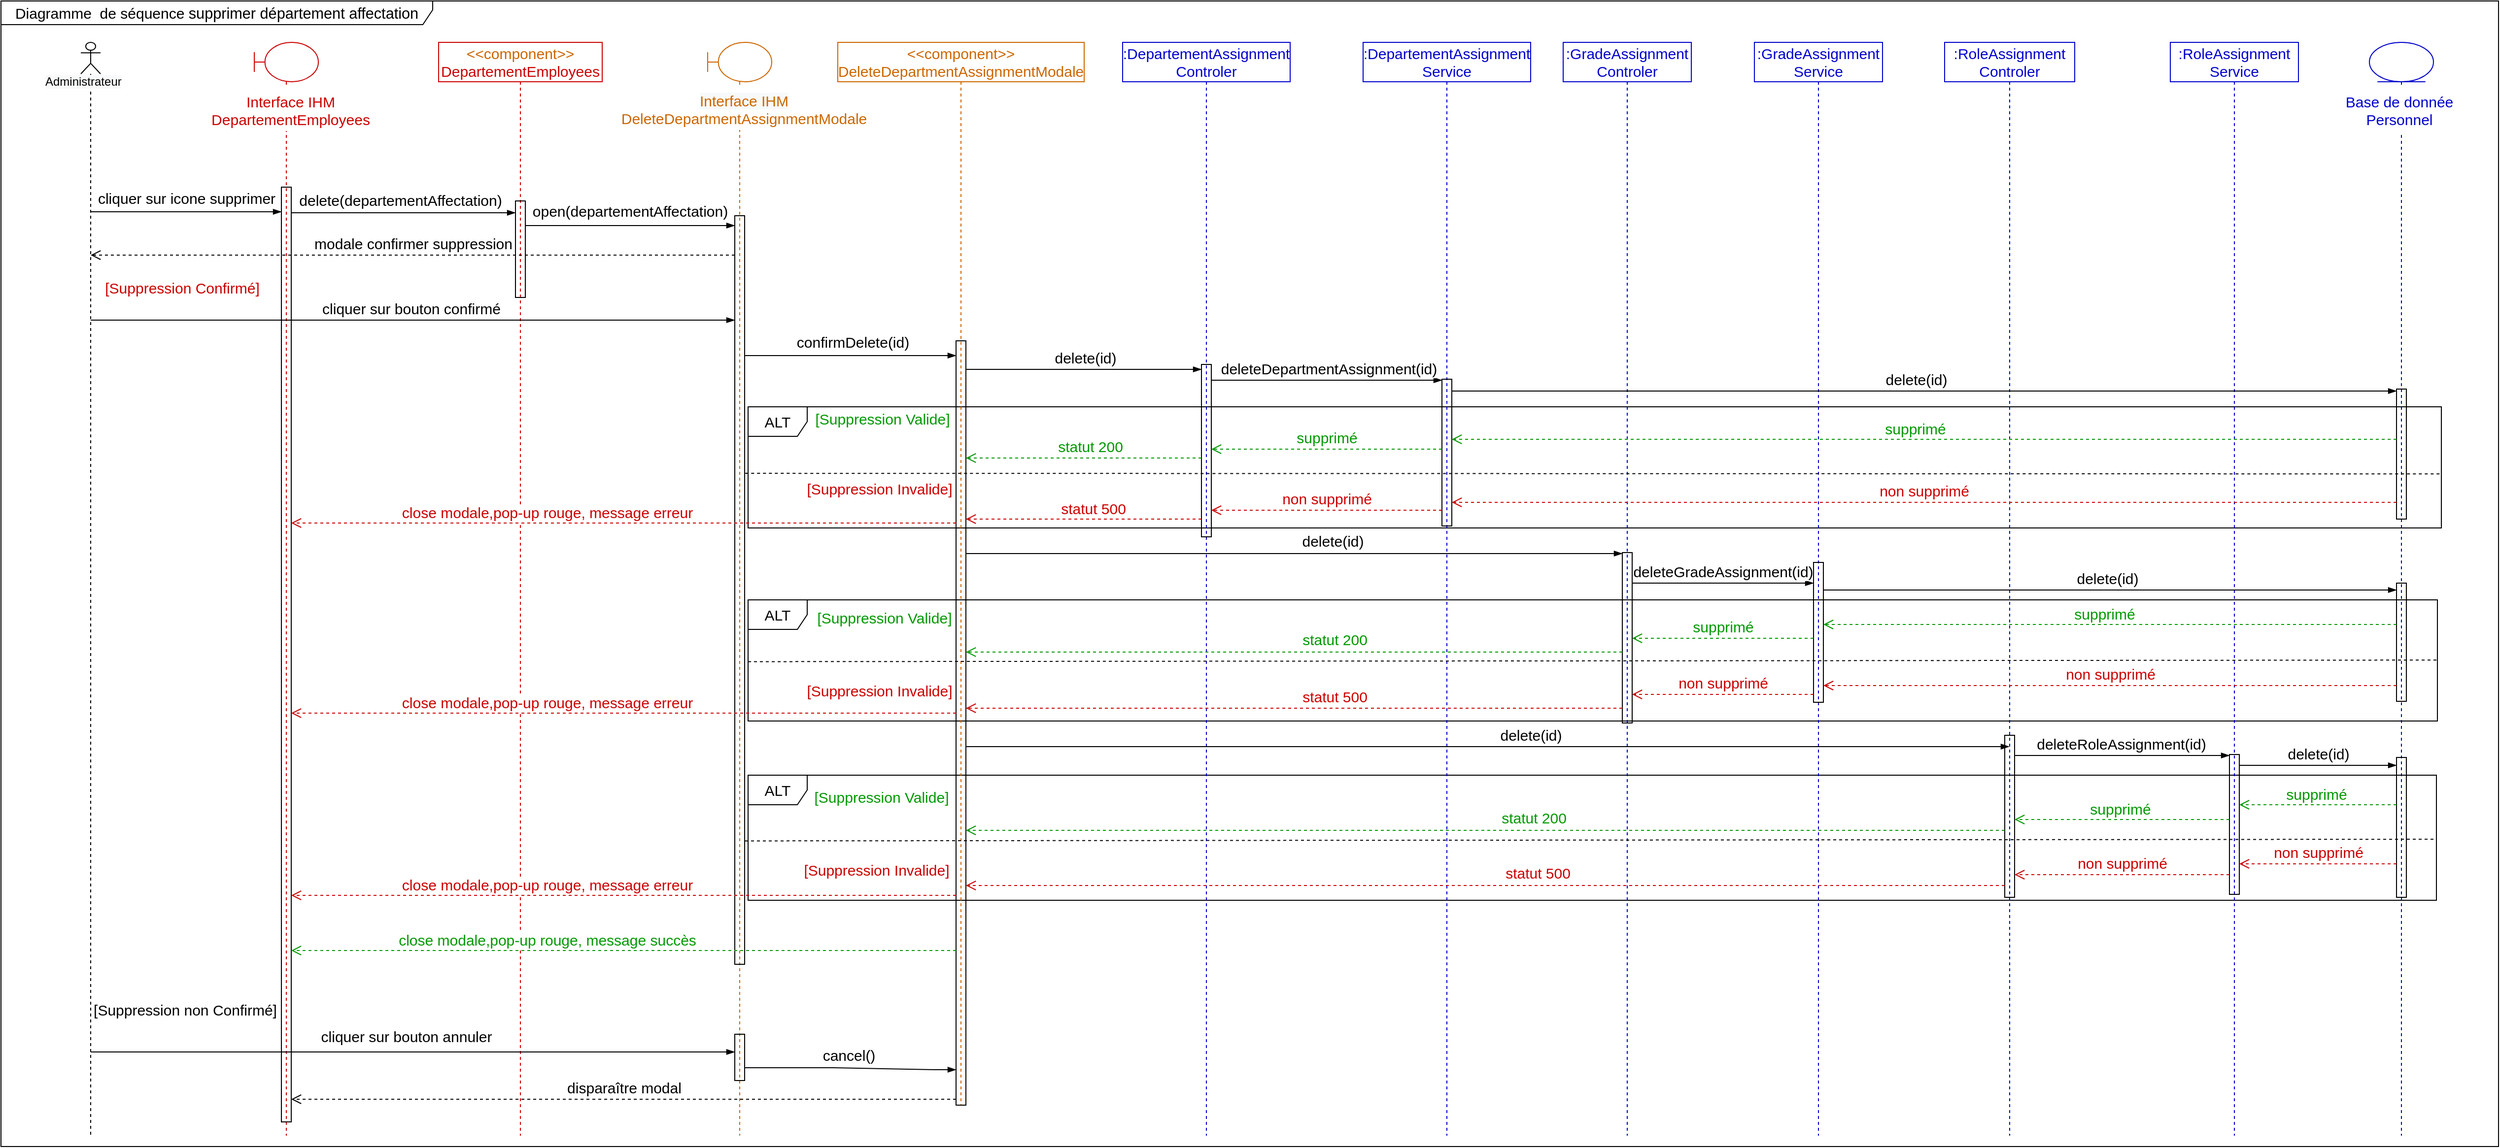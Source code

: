 <mxfile version="20.2.4" type="github">
  <diagram id="HV-Ul5BWGhLKLwsfqbYy" name="Page-1">
    <mxGraphModel dx="3555" dy="1985" grid="0" gridSize="10" guides="1" tooltips="1" connect="1" arrows="1" fold="1" page="1" pageScale="1" pageWidth="827" pageHeight="1169" math="0" shadow="0">
      <root>
        <mxCell id="0" />
        <mxCell id="1" parent="0" />
        <mxCell id="Of5QE-kt6p7iBzTXu6Bn-229" value="ALT" style="shape=umlFrame;whiteSpace=wrap;html=1;fontSize=15;fontColor=#000000;fillColor=none;" parent="1" vertex="1">
          <mxGeometry x="787" y="809" width="1713" height="127" as="geometry" />
        </mxCell>
        <mxCell id="Of5QE-kt6p7iBzTXu6Bn-2" value="Diagramme&amp;nbsp; de séquence&amp;nbsp;&lt;span style=&quot;font-size: 11.5pt; line-height: 150%; font-family: Helvetica, sans-serif; background: white;&quot;&gt;supprimer département affectation&lt;/span&gt;" style="shape=umlFrame;whiteSpace=wrap;html=1;rounded=0;shadow=0;glass=0;sketch=0;fontSize=15;fillColor=none;width=438;height=24;" parent="1" vertex="1">
          <mxGeometry x="29" y="23" width="2534" height="1163" as="geometry" />
        </mxCell>
        <mxCell id="Of5QE-kt6p7iBzTXu6Bn-196" value="ALT" style="shape=umlFrame;whiteSpace=wrap;html=1;fontSize=15;fontColor=#000000;fillColor=none;" parent="1" vertex="1">
          <mxGeometry x="787" y="631" width="1714" height="123" as="geometry" />
        </mxCell>
        <mxCell id="Of5QE-kt6p7iBzTXu6Bn-183" value="ALT" style="shape=umlFrame;whiteSpace=wrap;html=1;fontSize=15;fontColor=#000000;fillColor=none;" parent="1" vertex="1">
          <mxGeometry x="787" y="435" width="1718" height="123" as="geometry" />
        </mxCell>
        <mxCell id="Of5QE-kt6p7iBzTXu6Bn-8" value=":DepartementAssignment&lt;br&gt;Controler" style="shape=umlLifeline;perimeter=lifelinePerimeter;whiteSpace=wrap;html=1;container=1;collapsible=0;recursiveResize=0;outlineConnect=0;rounded=0;shadow=0;glass=0;sketch=0;fillColor=none;fontSize=15;fontColor=#0000CC;strokeColor=#0000CC;" parent="1" vertex="1">
          <mxGeometry x="1167" y="65" width="170" height="1110" as="geometry" />
        </mxCell>
        <mxCell id="Of5QE-kt6p7iBzTXu6Bn-173" value="" style="html=1;points=[];perimeter=orthogonalPerimeter;rounded=0;shadow=0;glass=0;sketch=0;fontSize=15;fillColor=none;" parent="Of5QE-kt6p7iBzTXu6Bn-8" vertex="1">
          <mxGeometry x="80" y="327" width="10" height="175" as="geometry" />
        </mxCell>
        <mxCell id="Of5QE-kt6p7iBzTXu6Bn-12" value="" style="shape=umlLifeline;participant=umlActor;perimeter=lifelinePerimeter;whiteSpace=wrap;html=1;container=1;collapsible=0;recursiveResize=0;verticalAlign=top;spacingTop=36;outlineConnect=0;fillColor=none;size=32;sketch=0;shadow=0;rounded=0;glass=0;" parent="1" vertex="1">
          <mxGeometry x="110" y="65" width="20" height="1110" as="geometry" />
        </mxCell>
        <mxCell id="Of5QE-kt6p7iBzTXu6Bn-13" value="&lt;span style=&quot;color: rgb(0, 0, 0); font-family: Helvetica; font-size: 12px; font-style: normal; font-variant-ligatures: normal; font-variant-caps: normal; font-weight: 400; letter-spacing: normal; orphans: 2; text-align: center; text-indent: 0px; text-transform: none; widows: 2; word-spacing: 0px; -webkit-text-stroke-width: 0px; background-color: rgb(248, 249, 250); text-decoration-thickness: initial; text-decoration-style: initial; text-decoration-color: initial; float: none; display: inline !important;&quot;&gt;Administrateur&lt;/span&gt;" style="text;whiteSpace=wrap;html=1;" parent="1" vertex="1">
          <mxGeometry x="72" y="91" width="105" height="36" as="geometry" />
        </mxCell>
        <mxCell id="Of5QE-kt6p7iBzTXu6Bn-14" value=":DepartementAssignment&lt;br&gt;Service" style="shape=umlLifeline;perimeter=lifelinePerimeter;whiteSpace=wrap;html=1;container=1;collapsible=0;recursiveResize=0;outlineConnect=0;rounded=0;shadow=0;glass=0;sketch=0;fillColor=none;fontSize=15;fontColor=#0000CC;strokeColor=#0000CC;" parent="1" vertex="1">
          <mxGeometry x="1411" y="65" width="170" height="1110" as="geometry" />
        </mxCell>
        <mxCell id="Of5QE-kt6p7iBzTXu6Bn-174" value="" style="html=1;points=[];perimeter=orthogonalPerimeter;rounded=0;shadow=0;glass=0;sketch=0;fontSize=15;fillColor=none;" parent="Of5QE-kt6p7iBzTXu6Bn-14" vertex="1">
          <mxGeometry x="80" y="342" width="10" height="149" as="geometry" />
        </mxCell>
        <mxCell id="Of5QE-kt6p7iBzTXu6Bn-16" value="" style="shape=umlLifeline;participant=umlBoundary;perimeter=lifelinePerimeter;whiteSpace=wrap;html=1;container=1;collapsible=0;recursiveResize=0;verticalAlign=top;spacingTop=36;outlineConnect=0;rounded=0;shadow=0;glass=0;sketch=0;fontSize=15;fillColor=none;fontColor=#CC0000;strokeColor=#CC0000;" parent="1" vertex="1">
          <mxGeometry x="286" y="65" width="65" height="1110" as="geometry" />
        </mxCell>
        <mxCell id="Of5QE-kt6p7iBzTXu6Bn-17" value="&lt;span style=&quot;font-family: Helvetica; font-size: 15px; font-style: normal; font-variant-ligatures: normal; font-variant-caps: normal; font-weight: 400; letter-spacing: normal; orphans: 2; text-indent: 0px; text-transform: none; widows: 2; word-spacing: 0px; -webkit-text-stroke-width: 0px; text-decoration-thickness: initial; text-decoration-style: initial; text-decoration-color: initial; float: none; display: inline !important;&quot;&gt;Interface IHM&lt;/span&gt;&lt;br style=&quot;font-family: Helvetica; font-size: 15px; font-style: normal; font-variant-ligatures: normal; font-variant-caps: normal; font-weight: 400; letter-spacing: normal; orphans: 2; text-indent: 0px; text-transform: none; widows: 2; word-spacing: 0px; -webkit-text-stroke-width: 0px; text-decoration-thickness: initial; text-decoration-style: initial; text-decoration-color: initial;&quot;&gt;DepartementEmployees" style="text;whiteSpace=wrap;html=1;fontSize=15;align=center;fillColor=default;fontColor=#CC0000;" parent="Of5QE-kt6p7iBzTXu6Bn-16" vertex="1">
          <mxGeometry x="-24" y="45" width="122" height="45" as="geometry" />
        </mxCell>
        <mxCell id="Of5QE-kt6p7iBzTXu6Bn-18" value="" style="html=1;points=[];perimeter=orthogonalPerimeter;rounded=0;shadow=0;glass=0;sketch=0;fontSize=15;fillColor=none;" parent="Of5QE-kt6p7iBzTXu6Bn-16" vertex="1">
          <mxGeometry x="27.5" y="147" width="10" height="949" as="geometry" />
        </mxCell>
        <mxCell id="Of5QE-kt6p7iBzTXu6Bn-20" value=":GradeAssignment&lt;br&gt;Controler" style="shape=umlLifeline;perimeter=lifelinePerimeter;whiteSpace=wrap;html=1;container=1;collapsible=0;recursiveResize=0;outlineConnect=0;rounded=0;shadow=0;glass=0;sketch=0;fillColor=none;fontSize=15;strokeColor=#0000CC;fontColor=#0000CC;" parent="1" vertex="1">
          <mxGeometry x="1614" y="65" width="130" height="1110" as="geometry" />
        </mxCell>
        <mxCell id="Of5QE-kt6p7iBzTXu6Bn-208" value="" style="html=1;points=[];perimeter=orthogonalPerimeter;rounded=0;shadow=0;glass=0;sketch=0;fontSize=15;fillColor=none;" parent="Of5QE-kt6p7iBzTXu6Bn-20" vertex="1">
          <mxGeometry x="60" y="518" width="10" height="173" as="geometry" />
        </mxCell>
        <mxCell id="Of5QE-kt6p7iBzTXu6Bn-23" value="" style="shape=umlLifeline;participant=umlEntity;perimeter=lifelinePerimeter;whiteSpace=wrap;html=1;container=1;collapsible=0;recursiveResize=0;verticalAlign=top;spacingTop=36;outlineConnect=0;rounded=0;shadow=0;glass=0;sketch=0;fontSize=15;fillColor=none;strokeColor=#0000CC;" parent="1" vertex="1">
          <mxGeometry x="2432" y="65" width="65" height="1110" as="geometry" />
        </mxCell>
        <mxCell id="Of5QE-kt6p7iBzTXu6Bn-24" value="Base de donnée&lt;br&gt;Personnel" style="text;whiteSpace=wrap;html=1;fontSize=15;align=center;fillColor=default;fontColor=#0000CC;labelBackgroundColor=none;" parent="Of5QE-kt6p7iBzTXu6Bn-23" vertex="1">
          <mxGeometry x="-33" y="45" width="127" height="48" as="geometry" />
        </mxCell>
        <mxCell id="Of5QE-kt6p7iBzTXu6Bn-179" value="" style="html=1;points=[];perimeter=orthogonalPerimeter;rounded=0;shadow=0;glass=0;sketch=0;fontSize=15;fillColor=none;" parent="Of5QE-kt6p7iBzTXu6Bn-23" vertex="1">
          <mxGeometry x="27.5" y="352" width="10" height="132" as="geometry" />
        </mxCell>
        <mxCell id="Of5QE-kt6p7iBzTXu6Bn-210" value="" style="html=1;points=[];perimeter=orthogonalPerimeter;rounded=0;shadow=0;glass=0;sketch=0;fontSize=15;fillColor=none;" parent="Of5QE-kt6p7iBzTXu6Bn-23" vertex="1">
          <mxGeometry x="27.5" y="549" width="10" height="120" as="geometry" />
        </mxCell>
        <mxCell id="Of5QE-kt6p7iBzTXu6Bn-29" value=":GradeAssignment&lt;br&gt;Service" style="shape=umlLifeline;perimeter=lifelinePerimeter;whiteSpace=wrap;html=1;container=1;collapsible=0;recursiveResize=0;outlineConnect=0;rounded=0;shadow=0;glass=0;sketch=0;fillColor=none;fontSize=15;strokeColor=#0000CC;fontColor=#0000CC;" parent="1" vertex="1">
          <mxGeometry x="1808" y="65" width="130" height="1110" as="geometry" />
        </mxCell>
        <mxCell id="Of5QE-kt6p7iBzTXu6Bn-33" value="&lt;span style=&quot;color: rgb(204, 102, 0);&quot;&gt;&amp;lt;&amp;lt;component&amp;gt;&amp;gt;&lt;/span&gt;&lt;br style=&quot;color: rgb(204, 102, 0);&quot;&gt;DepartementEmployees" style="shape=umlLifeline;perimeter=lifelinePerimeter;whiteSpace=wrap;html=1;container=1;collapsible=0;recursiveResize=0;outlineConnect=0;rounded=0;shadow=0;glass=0;sketch=0;fillColor=none;fontSize=15;fontColor=#CC0000;strokeColor=#CC0000;" parent="1" vertex="1">
          <mxGeometry x="473" y="65" width="166" height="1110" as="geometry" />
        </mxCell>
        <mxCell id="Of5QE-kt6p7iBzTXu6Bn-155" value="" style="html=1;points=[];perimeter=orthogonalPerimeter;rounded=0;shadow=0;glass=0;sketch=0;fontSize=15;fillColor=none;" parent="Of5QE-kt6p7iBzTXu6Bn-33" vertex="1">
          <mxGeometry x="78" y="161" width="10" height="98" as="geometry" />
        </mxCell>
        <mxCell id="Of5QE-kt6p7iBzTXu6Bn-37" value=":RoleAssignment&lt;br&gt;Controler" style="shape=umlLifeline;perimeter=lifelinePerimeter;whiteSpace=wrap;html=1;container=1;collapsible=0;recursiveResize=0;outlineConnect=0;rounded=0;shadow=0;glass=0;sketch=0;fillColor=none;fontSize=15;strokeColor=#0000CC;fontColor=#0000CC;" parent="1" vertex="1">
          <mxGeometry x="2001" y="65" width="132" height="1110" as="geometry" />
        </mxCell>
        <mxCell id="Of5QE-kt6p7iBzTXu6Bn-233" value="" style="html=1;points=[];perimeter=orthogonalPerimeter;rounded=0;shadow=0;glass=0;sketch=0;fontSize=15;fillColor=none;" parent="Of5QE-kt6p7iBzTXu6Bn-37" vertex="1">
          <mxGeometry x="61" y="703.5" width="10" height="164.5" as="geometry" />
        </mxCell>
        <mxCell id="Of5QE-kt6p7iBzTXu6Bn-39" value=":RoleAssignment&lt;br&gt;Service" style="shape=umlLifeline;perimeter=lifelinePerimeter;whiteSpace=wrap;html=1;container=1;collapsible=0;recursiveResize=0;outlineConnect=0;rounded=0;shadow=0;glass=0;sketch=0;fillColor=none;fontSize=15;strokeColor=#0000CC;fontColor=#0000CC;" parent="1" vertex="1">
          <mxGeometry x="2230" y="65" width="130" height="1110" as="geometry" />
        </mxCell>
        <mxCell id="Of5QE-kt6p7iBzTXu6Bn-234" value="" style="html=1;points=[];perimeter=orthogonalPerimeter;rounded=0;shadow=0;glass=0;sketch=0;fontSize=15;fillColor=none;" parent="Of5QE-kt6p7iBzTXu6Bn-39" vertex="1">
          <mxGeometry x="60" y="723" width="10" height="142" as="geometry" />
        </mxCell>
        <mxCell id="Of5QE-kt6p7iBzTXu6Bn-150" value="" style="edgeStyle=elbowEdgeStyle;fontSize=12;html=1;endArrow=blockThin;endFill=1;rounded=0;" parent="1" source="Of5QE-kt6p7iBzTXu6Bn-12" target="Of5QE-kt6p7iBzTXu6Bn-18" edge="1">
          <mxGeometry width="160" relative="1" as="geometry">
            <mxPoint x="115" y="229" as="sourcePoint" />
            <mxPoint x="323.5" y="237" as="targetPoint" />
            <Array as="points">
              <mxPoint x="190" y="237" />
              <mxPoint x="171" y="210" />
            </Array>
          </mxGeometry>
        </mxCell>
        <mxCell id="Of5QE-kt6p7iBzTXu6Bn-151" value="cliquer sur icone supprimer" style="edgeLabel;html=1;align=center;verticalAlign=middle;resizable=0;points=[];fontSize=15;" parent="Of5QE-kt6p7iBzTXu6Bn-150" vertex="1" connectable="0">
          <mxGeometry x="-0.395" relative="1" as="geometry">
            <mxPoint x="38" y="-14" as="offset" />
          </mxGeometry>
        </mxCell>
        <mxCell id="Of5QE-kt6p7iBzTXu6Bn-152" value="" style="fontSize=12;html=1;endArrow=blockThin;endFill=1;rounded=0;" parent="1" source="Of5QE-kt6p7iBzTXu6Bn-18" target="Of5QE-kt6p7iBzTXu6Bn-155" edge="1">
          <mxGeometry width="160" relative="1" as="geometry">
            <mxPoint x="333.5" y="238" as="sourcePoint" />
            <mxPoint x="560" y="238" as="targetPoint" />
            <Array as="points">
              <mxPoint x="382" y="238" />
            </Array>
          </mxGeometry>
        </mxCell>
        <mxCell id="Of5QE-kt6p7iBzTXu6Bn-153" value="delete(departementAffectation)" style="edgeLabel;html=1;align=center;verticalAlign=middle;resizable=0;points=[];fontSize=15;" parent="Of5QE-kt6p7iBzTXu6Bn-152" vertex="1" connectable="0">
          <mxGeometry x="-0.006" y="-3" relative="1" as="geometry">
            <mxPoint x="-3" y="-16" as="offset" />
          </mxGeometry>
        </mxCell>
        <mxCell id="Of5QE-kt6p7iBzTXu6Bn-158" value="" style="shape=umlLifeline;participant=umlBoundary;perimeter=lifelinePerimeter;whiteSpace=wrap;html=1;container=1;collapsible=0;recursiveResize=0;verticalAlign=top;spacingTop=36;outlineConnect=0;rounded=0;shadow=0;glass=0;sketch=0;fontSize=15;fillColor=none;fontColor=#CC6600;strokeColor=#CC6600;" parent="1" vertex="1">
          <mxGeometry x="746" y="65" width="65" height="1110" as="geometry" />
        </mxCell>
        <mxCell id="Of5QE-kt6p7iBzTXu6Bn-159" value="&lt;span style=&quot;font-family: Helvetica; font-size: 15px; font-style: normal; font-variant-ligatures: normal; font-variant-caps: normal; font-weight: 400; letter-spacing: normal; orphans: 2; text-indent: 0px; text-transform: none; widows: 2; word-spacing: 0px; -webkit-text-stroke-width: 0px; background-color: rgb(248, 249, 250); text-decoration-thickness: initial; text-decoration-style: initial; text-decoration-color: initial; float: none; display: inline !important;&quot;&gt;Interface IHM&lt;/span&gt;&lt;br style=&quot;font-family: Helvetica; font-size: 15px; font-style: normal; font-variant-ligatures: normal; font-variant-caps: normal; font-weight: 400; letter-spacing: normal; orphans: 2; text-indent: 0px; text-transform: none; widows: 2; word-spacing: 0px; -webkit-text-stroke-width: 0px; background-color: rgb(248, 249, 250); text-decoration-thickness: initial; text-decoration-style: initial; text-decoration-color: initial;&quot;&gt;DeleteDepartmentAssignmentModale" style="text;whiteSpace=wrap;html=1;fontSize=15;align=center;fillColor=default;fontColor=#CC6600;" parent="Of5QE-kt6p7iBzTXu6Bn-158" vertex="1">
          <mxGeometry x="-24" y="44" width="122" height="45" as="geometry" />
        </mxCell>
        <mxCell id="Of5QE-kt6p7iBzTXu6Bn-160" value="" style="html=1;points=[];perimeter=orthogonalPerimeter;rounded=0;shadow=0;glass=0;sketch=0;fontSize=15;fillColor=none;" parent="Of5QE-kt6p7iBzTXu6Bn-158" vertex="1">
          <mxGeometry x="27.5" y="176" width="10" height="760" as="geometry" />
        </mxCell>
        <mxCell id="Of5QE-kt6p7iBzTXu6Bn-263" value="" style="html=1;points=[];perimeter=orthogonalPerimeter;rounded=0;shadow=0;glass=0;sketch=0;fontSize=15;fillColor=none;" parent="Of5QE-kt6p7iBzTXu6Bn-158" vertex="1">
          <mxGeometry x="27.5" y="1007" width="10" height="47" as="geometry" />
        </mxCell>
        <mxCell id="Of5QE-kt6p7iBzTXu6Bn-161" value="&amp;lt;&amp;lt;component&amp;gt;&amp;gt;&lt;br&gt;DeleteDepartmentAssignmentModale" style="shape=umlLifeline;perimeter=lifelinePerimeter;whiteSpace=wrap;html=1;container=1;collapsible=0;recursiveResize=0;outlineConnect=0;rounded=0;shadow=0;glass=0;sketch=0;fillColor=none;fontSize=15;fontColor=#CC6600;strokeColor=#CC6600;" parent="1" vertex="1">
          <mxGeometry x="878" y="65" width="250" height="1079" as="geometry" />
        </mxCell>
        <mxCell id="Of5QE-kt6p7iBzTXu6Bn-170" value="" style="html=1;points=[];perimeter=orthogonalPerimeter;rounded=0;shadow=0;glass=0;sketch=0;fontSize=15;fillColor=none;" parent="Of5QE-kt6p7iBzTXu6Bn-161" vertex="1">
          <mxGeometry x="120" y="303" width="10" height="776" as="geometry" />
        </mxCell>
        <mxCell id="Of5QE-kt6p7iBzTXu6Bn-162" value="" style="edgeStyle=elbowEdgeStyle;fontSize=12;html=1;endArrow=blockThin;endFill=1;rounded=0;" parent="1" source="Of5QE-kt6p7iBzTXu6Bn-155" target="Of5QE-kt6p7iBzTXu6Bn-160" edge="1">
          <mxGeometry width="160" relative="1" as="geometry">
            <mxPoint x="570" y="246" as="sourcePoint" />
            <mxPoint x="780.5" y="246" as="targetPoint" />
            <Array as="points">
              <mxPoint x="666" y="251" />
              <mxPoint x="612" y="237" />
            </Array>
          </mxGeometry>
        </mxCell>
        <mxCell id="Of5QE-kt6p7iBzTXu6Bn-163" value="open(departementAffectation&lt;span style=&quot;font-size: 15px;&quot;&gt;)&lt;/span&gt;" style="edgeLabel;html=1;align=center;verticalAlign=middle;resizable=0;points=[];fontSize=15;" parent="Of5QE-kt6p7iBzTXu6Bn-162" vertex="1" connectable="0">
          <mxGeometry x="-0.26" relative="1" as="geometry">
            <mxPoint x="27" y="-15" as="offset" />
          </mxGeometry>
        </mxCell>
        <mxCell id="Of5QE-kt6p7iBzTXu6Bn-164" value="&lt;div style=&quot;text-align: left; font-size: 15px;&quot;&gt;&lt;/div&gt;&lt;span style=&quot;text-align: right;&quot;&gt;&lt;div style=&quot;text-align: left;&quot;&gt;&lt;span style=&quot;background-color: initial;&quot;&gt;[Suppression Confirmé&lt;/span&gt;&lt;span style=&quot;background-color: initial;&quot;&gt;]&lt;/span&gt;&lt;/div&gt;&lt;/span&gt;" style="text;html=1;strokeColor=none;fillColor=none;align=center;verticalAlign=middle;whiteSpace=wrap;rounded=0;fontSize=15;fontColor=#CC0000;" parent="1" vertex="1">
          <mxGeometry x="129.16" y="296" width="168.35" height="35.81" as="geometry" />
        </mxCell>
        <mxCell id="Of5QE-kt6p7iBzTXu6Bn-165" value="modale confirmer suppression" style="html=1;verticalAlign=bottom;endArrow=open;dashed=1;endSize=8;rounded=0;fontSize=15;" parent="1" source="Of5QE-kt6p7iBzTXu6Bn-160" target="Of5QE-kt6p7iBzTXu6Bn-12" edge="1">
          <mxGeometry relative="1" as="geometry">
            <mxPoint x="780.5" y="304" as="sourcePoint" />
            <mxPoint x="118.962" y="304" as="targetPoint" />
            <Array as="points">
              <mxPoint x="593" y="281" />
            </Array>
          </mxGeometry>
        </mxCell>
        <mxCell id="Of5QE-kt6p7iBzTXu6Bn-166" value="" style="edgeStyle=elbowEdgeStyle;fontSize=12;html=1;endArrow=blockThin;endFill=1;rounded=0;fontColor=#000000;" parent="1" source="Of5QE-kt6p7iBzTXu6Bn-12" target="Of5QE-kt6p7iBzTXu6Bn-160" edge="1">
          <mxGeometry width="160" relative="1" as="geometry">
            <mxPoint x="119.447" y="366" as="sourcePoint" />
            <mxPoint x="780.5" y="366" as="targetPoint" />
            <Array as="points">
              <mxPoint x="640" y="347" />
            </Array>
          </mxGeometry>
        </mxCell>
        <mxCell id="Of5QE-kt6p7iBzTXu6Bn-167" value="cliquer sur bouton confirmé" style="edgeLabel;html=1;align=center;verticalAlign=middle;resizable=0;points=[];fontSize=15;fontColor=#000000;" parent="Of5QE-kt6p7iBzTXu6Bn-166" vertex="1" connectable="0">
          <mxGeometry x="0.077" y="-2" relative="1" as="geometry">
            <mxPoint x="-27" y="-14" as="offset" />
          </mxGeometry>
        </mxCell>
        <mxCell id="Of5QE-kt6p7iBzTXu6Bn-168" value="" style="edgeStyle=elbowEdgeStyle;fontSize=12;html=1;endArrow=blockThin;endFill=1;rounded=0;fontColor=#000000;" parent="1" source="Of5QE-kt6p7iBzTXu6Bn-160" target="Of5QE-kt6p7iBzTXu6Bn-170" edge="1">
          <mxGeometry width="160" relative="1" as="geometry">
            <mxPoint x="790.5" y="383.0" as="sourcePoint" />
            <mxPoint x="996" y="383.0" as="targetPoint" />
            <Array as="points">
              <mxPoint x="838" y="383" />
            </Array>
          </mxGeometry>
        </mxCell>
        <mxCell id="Of5QE-kt6p7iBzTXu6Bn-169" value="confirmDelete(id)" style="edgeLabel;html=1;align=center;verticalAlign=middle;resizable=0;points=[];fontSize=15;fontColor=#000000;" parent="Of5QE-kt6p7iBzTXu6Bn-168" vertex="1" connectable="0">
          <mxGeometry x="0.013" y="1" relative="1" as="geometry">
            <mxPoint x="1" y="-13" as="offset" />
          </mxGeometry>
        </mxCell>
        <mxCell id="Of5QE-kt6p7iBzTXu6Bn-171" value="" style="edgeStyle=elbowEdgeStyle;fontSize=12;html=1;endArrow=blockThin;endFill=1;rounded=0;fontColor=#000000;" parent="1" source="Of5QE-kt6p7iBzTXu6Bn-170" target="Of5QE-kt6p7iBzTXu6Bn-173" edge="1">
          <mxGeometry width="160" relative="1" as="geometry">
            <mxPoint x="1006" y="397" as="sourcePoint" />
            <mxPoint x="1273.5" y="397" as="targetPoint" />
            <Array as="points">
              <mxPoint x="1199" y="397" />
              <mxPoint x="1222" y="436" />
            </Array>
          </mxGeometry>
        </mxCell>
        <mxCell id="Of5QE-kt6p7iBzTXu6Bn-172" value="delete(id)" style="edgeLabel;html=1;align=center;verticalAlign=middle;resizable=0;points=[];fontSize=15;fontColor=#000000;" parent="Of5QE-kt6p7iBzTXu6Bn-171" vertex="1" connectable="0">
          <mxGeometry x="-0.029" relative="1" as="geometry">
            <mxPoint x="5" y="-12" as="offset" />
          </mxGeometry>
        </mxCell>
        <mxCell id="Of5QE-kt6p7iBzTXu6Bn-175" value="" style="edgeStyle=elbowEdgeStyle;fontSize=12;html=1;endArrow=blockThin;endFill=1;rounded=0;fontColor=#000000;" parent="1" source="Of5QE-kt6p7iBzTXu6Bn-173" target="Of5QE-kt6p7iBzTXu6Bn-174" edge="1">
          <mxGeometry width="160" relative="1" as="geometry">
            <mxPoint x="1275" y="419" as="sourcePoint" />
            <mxPoint x="1523" y="419" as="targetPoint" />
            <Array as="points">
              <mxPoint x="1468" y="408" />
              <mxPoint x="1498" y="458" />
            </Array>
          </mxGeometry>
        </mxCell>
        <mxCell id="Of5QE-kt6p7iBzTXu6Bn-176" value="deleteDepartmentAssignment(id)" style="edgeLabel;html=1;align=center;verticalAlign=middle;resizable=0;points=[];fontSize=15;fontColor=#000000;" parent="Of5QE-kt6p7iBzTXu6Bn-175" vertex="1" connectable="0">
          <mxGeometry x="-0.029" relative="1" as="geometry">
            <mxPoint x="5" y="-12" as="offset" />
          </mxGeometry>
        </mxCell>
        <mxCell id="Of5QE-kt6p7iBzTXu6Bn-177" value="" style="edgeStyle=elbowEdgeStyle;fontSize=12;html=1;endArrow=blockThin;endFill=1;rounded=0;fontColor=#000000;" parent="1" source="Of5QE-kt6p7iBzTXu6Bn-174" target="Of5QE-kt6p7iBzTXu6Bn-179" edge="1">
          <mxGeometry width="160" relative="1" as="geometry">
            <mxPoint x="1503" y="437" as="sourcePoint" />
            <mxPoint x="1751" y="437" as="targetPoint" />
            <Array as="points">
              <mxPoint x="1695" y="419" />
              <mxPoint x="1726" y="476" />
            </Array>
          </mxGeometry>
        </mxCell>
        <mxCell id="Of5QE-kt6p7iBzTXu6Bn-178" value="delete(id)" style="edgeLabel;html=1;align=center;verticalAlign=middle;resizable=0;points=[];fontSize=15;fontColor=#000000;" parent="Of5QE-kt6p7iBzTXu6Bn-177" vertex="1" connectable="0">
          <mxGeometry x="-0.029" relative="1" as="geometry">
            <mxPoint x="5" y="-12" as="offset" />
          </mxGeometry>
        </mxCell>
        <mxCell id="Of5QE-kt6p7iBzTXu6Bn-180" value="&lt;font color=&quot;#009900&quot;&gt;supprimé&lt;/font&gt;" style="html=1;verticalAlign=bottom;endArrow=open;dashed=1;endSize=8;rounded=0;fontSize=15;strokeColor=#009900;" parent="1" source="Of5QE-kt6p7iBzTXu6Bn-179" target="Of5QE-kt6p7iBzTXu6Bn-174" edge="1">
          <mxGeometry x="0.02" y="1" relative="1" as="geometry">
            <mxPoint x="2439.5" y="483.0" as="sourcePoint" />
            <mxPoint x="2257" y="483.0" as="targetPoint" />
            <Array as="points">
              <mxPoint x="2420" y="468" />
            </Array>
            <mxPoint as="offset" />
          </mxGeometry>
        </mxCell>
        <mxCell id="Of5QE-kt6p7iBzTXu6Bn-181" value="&lt;font color=&quot;#009900&quot;&gt;supprimé&lt;/font&gt;" style="html=1;verticalAlign=bottom;endArrow=open;dashed=1;endSize=8;rounded=0;fontSize=15;strokeColor=#009900;" parent="1" source="Of5QE-kt6p7iBzTXu6Bn-174" target="Of5QE-kt6p7iBzTXu6Bn-173" edge="1">
          <mxGeometry relative="1" as="geometry">
            <mxPoint x="1465.5" y="450.0" as="sourcePoint" />
            <mxPoint x="1283" y="450.0" as="targetPoint" />
            <Array as="points">
              <mxPoint x="1438" y="478" />
            </Array>
          </mxGeometry>
        </mxCell>
        <mxCell id="Of5QE-kt6p7iBzTXu6Bn-182" value="" style="html=1;verticalAlign=bottom;endArrow=open;dashed=1;endSize=8;rounded=0;fontSize=15;strokeColor=#009900;" parent="1" source="Of5QE-kt6p7iBzTXu6Bn-173" target="Of5QE-kt6p7iBzTXu6Bn-170" edge="1">
          <mxGeometry x="-0.151" relative="1" as="geometry">
            <mxPoint x="1273.5" y="505" as="sourcePoint" />
            <mxPoint x="1006" y="505" as="targetPoint" />
            <Array as="points">
              <mxPoint x="1041" y="487" />
            </Array>
            <mxPoint as="offset" />
          </mxGeometry>
        </mxCell>
        <mxCell id="Of5QE-kt6p7iBzTXu6Bn-191" value="&lt;span style=&quot;color: rgb(0, 153, 0); font-size: 15px;&quot;&gt;statut 200&lt;/span&gt;" style="edgeLabel;html=1;align=center;verticalAlign=middle;resizable=0;points=[];" parent="Of5QE-kt6p7iBzTXu6Bn-182" vertex="1" connectable="0">
          <mxGeometry x="-0.246" y="1" relative="1" as="geometry">
            <mxPoint x="-23" y="-13" as="offset" />
          </mxGeometry>
        </mxCell>
        <mxCell id="Of5QE-kt6p7iBzTXu6Bn-184" value="&lt;div style=&quot;text-align: left; font-size: 15px;&quot;&gt;&lt;/div&gt;&lt;span style=&quot;text-align: right;&quot;&gt;&lt;div style=&quot;text-align: left;&quot;&gt;&lt;span style=&quot;background-color: initial;&quot;&gt;[Suppression Valide&lt;/span&gt;&lt;span style=&quot;background-color: initial;&quot;&gt;]&lt;/span&gt;&lt;/div&gt;&lt;/span&gt;" style="text;html=1;strokeColor=none;fillColor=none;align=center;verticalAlign=middle;whiteSpace=wrap;rounded=0;fontSize=15;fontColor=#009900;" parent="1" vertex="1">
          <mxGeometry x="835.004" y="433" width="177.32" height="28" as="geometry" />
        </mxCell>
        <mxCell id="Of5QE-kt6p7iBzTXu6Bn-185" value="&lt;div style=&quot;text-align: left; font-size: 15px;&quot;&gt;&lt;/div&gt;&lt;span style=&quot;text-align: right;&quot;&gt;&lt;div style=&quot;text-align: left;&quot;&gt;&lt;span style=&quot;background-color: initial;&quot;&gt;[Suppression Invalide&lt;/span&gt;&lt;span style=&quot;background-color: initial;&quot;&gt;]&lt;/span&gt;&lt;/div&gt;&lt;/span&gt;" style="text;html=1;strokeColor=none;fillColor=none;align=center;verticalAlign=middle;whiteSpace=wrap;rounded=0;fontSize=15;fontColor=#CC0000;" parent="1" vertex="1">
          <mxGeometry x="832.004" y="504" width="177.32" height="28" as="geometry" />
        </mxCell>
        <mxCell id="Of5QE-kt6p7iBzTXu6Bn-186" style="rounded=0;orthogonalLoop=1;jettySize=auto;html=1;fontSize=15;fontColor=#000000;strokeColor=#000000;endArrow=none;endFill=0;dashed=1;exitX=1.066;exitY=0.524;exitDx=0;exitDy=0;exitPerimeter=0;entryX=0.999;entryY=0.554;entryDx=0;entryDy=0;entryPerimeter=0;" parent="1" target="Of5QE-kt6p7iBzTXu6Bn-183" edge="1">
          <mxGeometry relative="1" as="geometry">
            <mxPoint x="784.16" y="502.544" as="sourcePoint" />
            <mxPoint x="2508" y="502.544" as="targetPoint" />
          </mxGeometry>
        </mxCell>
        <mxCell id="Of5QE-kt6p7iBzTXu6Bn-187" value="&lt;font color=&quot;#cc0000&quot;&gt;non supprimé&lt;/font&gt;" style="html=1;verticalAlign=bottom;endArrow=open;dashed=1;endSize=8;rounded=0;fontSize=15;fontColor=#000000;strokeColor=#CC0000;" parent="1" source="Of5QE-kt6p7iBzTXu6Bn-179" target="Of5QE-kt6p7iBzTXu6Bn-174" edge="1">
          <mxGeometry relative="1" as="geometry">
            <mxPoint x="2436.5" y="512" as="sourcePoint" />
            <mxPoint x="2254" y="512" as="targetPoint" />
            <Array as="points">
              <mxPoint x="2433" y="532" />
            </Array>
          </mxGeometry>
        </mxCell>
        <mxCell id="Of5QE-kt6p7iBzTXu6Bn-188" value="&lt;font color=&quot;#cc0000&quot;&gt;non supprimé&lt;/font&gt;" style="html=1;verticalAlign=bottom;endArrow=open;dashed=1;endSize=8;rounded=0;fontSize=15;fontColor=#000000;strokeColor=#CC0000;" parent="1" source="Of5QE-kt6p7iBzTXu6Bn-174" target="Of5QE-kt6p7iBzTXu6Bn-173" edge="1">
          <mxGeometry relative="1" as="geometry">
            <mxPoint x="1481.5" y="537.16" as="sourcePoint" />
            <mxPoint x="1299" y="537.16" as="targetPoint" />
            <Array as="points">
              <mxPoint x="1420" y="540" />
            </Array>
          </mxGeometry>
        </mxCell>
        <mxCell id="Of5QE-kt6p7iBzTXu6Bn-189" value="" style="html=1;verticalAlign=bottom;endArrow=open;dashed=1;endSize=8;rounded=0;fontSize=15;fontColor=#000000;strokeColor=#CC0000;" parent="1" source="Of5QE-kt6p7iBzTXu6Bn-173" target="Of5QE-kt6p7iBzTXu6Bn-170" edge="1">
          <mxGeometry x="-0.194" y="2" relative="1" as="geometry">
            <mxPoint x="1240.5" y="549" as="sourcePoint" />
            <mxPoint x="1058" y="549" as="targetPoint" />
            <Array as="points">
              <mxPoint x="1221" y="549" />
            </Array>
            <mxPoint as="offset" />
          </mxGeometry>
        </mxCell>
        <mxCell id="Of5QE-kt6p7iBzTXu6Bn-190" value="&lt;span style=&quot;color: rgb(204, 0, 0); font-size: 15px;&quot;&gt;statut 500&lt;/span&gt;" style="edgeLabel;html=1;align=center;verticalAlign=middle;resizable=0;points=[];" parent="Of5QE-kt6p7iBzTXu6Bn-189" vertex="1" connectable="0">
          <mxGeometry x="-0.101" y="-3" relative="1" as="geometry">
            <mxPoint x="-3" y="-8" as="offset" />
          </mxGeometry>
        </mxCell>
        <mxCell id="Of5QE-kt6p7iBzTXu6Bn-197" value="&lt;div style=&quot;text-align: left; font-size: 15px;&quot;&gt;&lt;/div&gt;&lt;span style=&quot;text-align: right;&quot;&gt;&lt;div style=&quot;text-align: left;&quot;&gt;&lt;span style=&quot;background-color: initial;&quot;&gt;[Suppression Valide&lt;/span&gt;&lt;span style=&quot;background-color: initial;&quot;&gt;]&lt;/span&gt;&lt;/div&gt;&lt;/span&gt;" style="text;html=1;strokeColor=none;fillColor=none;align=center;verticalAlign=middle;whiteSpace=wrap;rounded=0;fontSize=15;fontColor=#009900;" parent="1" vertex="1">
          <mxGeometry x="837.004" y="635" width="177.32" height="28" as="geometry" />
        </mxCell>
        <mxCell id="Of5QE-kt6p7iBzTXu6Bn-198" value="&lt;div style=&quot;text-align: left; font-size: 15px;&quot;&gt;&lt;/div&gt;&lt;span style=&quot;text-align: right;&quot;&gt;&lt;div style=&quot;text-align: left;&quot;&gt;&lt;span style=&quot;background-color: initial;&quot;&gt;[Suppression Invalide&lt;/span&gt;&lt;span style=&quot;background-color: initial;&quot;&gt;]&lt;/span&gt;&lt;/div&gt;&lt;/span&gt;" style="text;html=1;strokeColor=none;fillColor=none;align=center;verticalAlign=middle;whiteSpace=wrap;rounded=0;fontSize=15;fontColor=#CC0000;" parent="1" vertex="1">
          <mxGeometry x="832.004" y="709" width="177.32" height="28" as="geometry" />
        </mxCell>
        <mxCell id="Of5QE-kt6p7iBzTXu6Bn-201" value="" style="edgeStyle=elbowEdgeStyle;fontSize=12;html=1;endArrow=blockThin;endFill=1;rounded=0;fontColor=#000000;" parent="1" source="Of5QE-kt6p7iBzTXu6Bn-170" target="Of5QE-kt6p7iBzTXu6Bn-208" edge="1">
          <mxGeometry width="160" relative="1" as="geometry">
            <mxPoint x="1018" y="600" as="sourcePoint" />
            <mxPoint x="1257" y="600" as="targetPoint" />
            <Array as="points">
              <mxPoint x="1209" y="584" />
              <mxPoint x="1232" y="639" />
            </Array>
          </mxGeometry>
        </mxCell>
        <mxCell id="Of5QE-kt6p7iBzTXu6Bn-202" value="delete(id)" style="edgeLabel;html=1;align=center;verticalAlign=middle;resizable=0;points=[];fontSize=15;fontColor=#000000;" parent="Of5QE-kt6p7iBzTXu6Bn-201" vertex="1" connectable="0">
          <mxGeometry x="-0.029" relative="1" as="geometry">
            <mxPoint x="48" y="-13" as="offset" />
          </mxGeometry>
        </mxCell>
        <mxCell id="Of5QE-kt6p7iBzTXu6Bn-206" value="" style="edgeStyle=elbowEdgeStyle;fontSize=12;html=1;endArrow=blockThin;endFill=1;rounded=0;fontColor=#000000;" parent="1" source="Of5QE-kt6p7iBzTXu6Bn-208" target="Of5QE-kt6p7iBzTXu6Bn-209" edge="1">
          <mxGeometry width="160" relative="1" as="geometry">
            <mxPoint x="1714" y="600" as="sourcePoint" />
            <mxPoint x="1948" y="600" as="targetPoint" />
            <Array as="points">
              <mxPoint x="1779" y="614" />
              <mxPoint x="1955" y="650" />
            </Array>
          </mxGeometry>
        </mxCell>
        <mxCell id="Of5QE-kt6p7iBzTXu6Bn-207" value="deleteGradeAssignment(id)" style="edgeLabel;html=1;align=center;verticalAlign=middle;resizable=0;points=[];fontSize=15;fontColor=#000000;" parent="Of5QE-kt6p7iBzTXu6Bn-206" vertex="1" connectable="0">
          <mxGeometry x="-0.029" relative="1" as="geometry">
            <mxPoint x="2" y="-12" as="offset" />
          </mxGeometry>
        </mxCell>
        <mxCell id="Of5QE-kt6p7iBzTXu6Bn-209" value="" style="html=1;points=[];perimeter=orthogonalPerimeter;rounded=0;shadow=0;glass=0;sketch=0;fontSize=15;fillColor=none;" parent="1" vertex="1">
          <mxGeometry x="1868" y="593" width="10" height="142" as="geometry" />
        </mxCell>
        <mxCell id="Of5QE-kt6p7iBzTXu6Bn-211" value="" style="edgeStyle=elbowEdgeStyle;fontSize=12;html=1;endArrow=blockThin;endFill=1;rounded=0;fontColor=#000000;" parent="1" source="Of5QE-kt6p7iBzTXu6Bn-209" target="Of5QE-kt6p7iBzTXu6Bn-210" edge="1">
          <mxGeometry width="160" relative="1" as="geometry">
            <mxPoint x="1846" y="615" as="sourcePoint" />
            <mxPoint x="2516.5" y="615" as="targetPoint" />
            <Array as="points">
              <mxPoint x="2046" y="621" />
              <mxPoint x="2070" y="670" />
            </Array>
          </mxGeometry>
        </mxCell>
        <mxCell id="Of5QE-kt6p7iBzTXu6Bn-212" value="delete(id)" style="edgeLabel;html=1;align=center;verticalAlign=middle;resizable=0;points=[];fontSize=15;fontColor=#000000;" parent="Of5QE-kt6p7iBzTXu6Bn-211" vertex="1" connectable="0">
          <mxGeometry x="-0.029" relative="1" as="geometry">
            <mxPoint x="5" y="-12" as="offset" />
          </mxGeometry>
        </mxCell>
        <mxCell id="Of5QE-kt6p7iBzTXu6Bn-213" style="rounded=0;orthogonalLoop=1;jettySize=auto;html=1;fontSize=15;fontColor=#000000;strokeColor=#000000;endArrow=none;endFill=0;dashed=1;exitX=0;exitY=0.51;exitDx=0;exitDy=0;exitPerimeter=0;entryX=1;entryY=0.497;entryDx=0;entryDy=0;entryPerimeter=0;" parent="1" source="Of5QE-kt6p7iBzTXu6Bn-196" target="Of5QE-kt6p7iBzTXu6Bn-196" edge="1">
          <mxGeometry relative="1" as="geometry">
            <mxPoint x="811.0" y="691.664" as="sourcePoint" />
            <mxPoint x="2534.84" y="691.664" as="targetPoint" />
          </mxGeometry>
        </mxCell>
        <mxCell id="Of5QE-kt6p7iBzTXu6Bn-215" value="&lt;font color=&quot;#009900&quot;&gt;supprimé&lt;/font&gt;" style="html=1;verticalAlign=bottom;endArrow=open;dashed=1;endSize=8;rounded=0;fontSize=15;strokeColor=#009900;" parent="1" source="Of5QE-kt6p7iBzTXu6Bn-210" target="Of5QE-kt6p7iBzTXu6Bn-209" edge="1">
          <mxGeometry x="0.02" y="1" relative="1" as="geometry">
            <mxPoint x="2503.5" y="663" as="sourcePoint" />
            <mxPoint x="1501" y="663" as="targetPoint" />
            <Array as="points">
              <mxPoint x="2415" y="656" />
            </Array>
            <mxPoint as="offset" />
          </mxGeometry>
        </mxCell>
        <mxCell id="Of5QE-kt6p7iBzTXu6Bn-216" value="&lt;font color=&quot;#009900&quot;&gt;supprimé&lt;/font&gt;" style="html=1;verticalAlign=bottom;endArrow=open;dashed=1;endSize=8;rounded=0;fontSize=15;strokeColor=#009900;" parent="1" source="Of5QE-kt6p7iBzTXu6Bn-209" target="Of5QE-kt6p7iBzTXu6Bn-208" edge="1">
          <mxGeometry relative="1" as="geometry">
            <mxPoint x="1854" y="667.17" as="sourcePoint" />
            <mxPoint x="1620" y="667.17" as="targetPoint" />
            <Array as="points">
              <mxPoint x="1797" y="670" />
            </Array>
          </mxGeometry>
        </mxCell>
        <mxCell id="Of5QE-kt6p7iBzTXu6Bn-217" value="" style="html=1;verticalAlign=bottom;endArrow=open;dashed=1;endSize=8;rounded=0;fontSize=15;strokeColor=#009900;" parent="1" source="Of5QE-kt6p7iBzTXu6Bn-208" target="Of5QE-kt6p7iBzTXu6Bn-170" edge="1">
          <mxGeometry x="-0.151" relative="1" as="geometry">
            <mxPoint x="1646" y="684" as="sourcePoint" />
            <mxPoint x="1412" y="687" as="targetPoint" />
            <Array as="points">
              <mxPoint x="1440" y="684" />
            </Array>
            <mxPoint as="offset" />
          </mxGeometry>
        </mxCell>
        <mxCell id="Of5QE-kt6p7iBzTXu6Bn-218" value="&lt;span style=&quot;color: rgb(0, 153, 0); font-size: 15px;&quot;&gt;statut 200&lt;/span&gt;" style="edgeLabel;html=1;align=center;verticalAlign=middle;resizable=0;points=[];" parent="Of5QE-kt6p7iBzTXu6Bn-217" vertex="1" connectable="0">
          <mxGeometry x="-0.246" y="1" relative="1" as="geometry">
            <mxPoint x="-41" y="-14" as="offset" />
          </mxGeometry>
        </mxCell>
        <mxCell id="Of5QE-kt6p7iBzTXu6Bn-219" value="&lt;font color=&quot;#cc0000&quot;&gt;non supprimé&lt;/font&gt;" style="html=1;verticalAlign=bottom;endArrow=open;dashed=1;endSize=8;rounded=0;fontSize=15;fontColor=#000000;strokeColor=#CC0000;" parent="1" source="Of5QE-kt6p7iBzTXu6Bn-210" target="Of5QE-kt6p7iBzTXu6Bn-209" edge="1">
          <mxGeometry relative="1" as="geometry">
            <mxPoint x="2503.5" y="725" as="sourcePoint" />
            <mxPoint x="1501" y="725" as="targetPoint" />
            <Array as="points">
              <mxPoint x="2433" y="718" />
            </Array>
          </mxGeometry>
        </mxCell>
        <mxCell id="Of5QE-kt6p7iBzTXu6Bn-220" value="&lt;font color=&quot;#cc0000&quot;&gt;non supprimé&lt;/font&gt;" style="html=1;verticalAlign=bottom;endArrow=open;dashed=1;endSize=8;rounded=0;fontSize=15;fontColor=#000000;strokeColor=#CC0000;" parent="1" source="Of5QE-kt6p7iBzTXu6Bn-209" target="Of5QE-kt6p7iBzTXu6Bn-208" edge="1">
          <mxGeometry relative="1" as="geometry">
            <mxPoint x="1844" y="733" as="sourcePoint" />
            <mxPoint x="1610" y="733" as="targetPoint" />
            <Array as="points">
              <mxPoint x="1776" y="727" />
            </Array>
          </mxGeometry>
        </mxCell>
        <mxCell id="Of5QE-kt6p7iBzTXu6Bn-221" value="" style="html=1;verticalAlign=bottom;endArrow=open;dashed=1;endSize=8;rounded=0;fontSize=15;fontColor=#000000;strokeColor=#CC0000;" parent="1" source="Of5QE-kt6p7iBzTXu6Bn-208" target="Of5QE-kt6p7iBzTXu6Bn-170" edge="1">
          <mxGeometry x="-0.114" y="-5" relative="1" as="geometry">
            <mxPoint x="1650" y="741" as="sourcePoint" />
            <mxPoint x="1416" y="741" as="targetPoint" />
            <Array as="points">
              <mxPoint x="1579" y="741" />
            </Array>
            <mxPoint as="offset" />
          </mxGeometry>
        </mxCell>
        <mxCell id="Of5QE-kt6p7iBzTXu6Bn-222" value="&lt;span style=&quot;color: rgb(204, 0, 0); font-size: 15px;&quot;&gt;statut 500&lt;/span&gt;" style="edgeLabel;html=1;align=center;verticalAlign=middle;resizable=0;points=[];fontColor=none;" parent="Of5QE-kt6p7iBzTXu6Bn-221" vertex="1" connectable="0">
          <mxGeometry x="-0.151" y="3" relative="1" as="geometry">
            <mxPoint x="-10" y="-15" as="offset" />
          </mxGeometry>
        </mxCell>
        <mxCell id="Of5QE-kt6p7iBzTXu6Bn-226" value="&lt;div style=&quot;text-align: left; font-size: 15px;&quot;&gt;&lt;/div&gt;&lt;span style=&quot;text-align: right;&quot;&gt;&lt;div style=&quot;text-align: left;&quot;&gt;&lt;span style=&quot;background-color: initial;&quot;&gt;[Suppression Valide&lt;/span&gt;&lt;span style=&quot;background-color: initial;&quot;&gt;]&lt;/span&gt;&lt;/div&gt;&lt;/span&gt;" style="text;html=1;strokeColor=none;fillColor=none;align=center;verticalAlign=middle;whiteSpace=wrap;rounded=0;fontSize=15;fontColor=#009900;" parent="1" vertex="1">
          <mxGeometry x="834.004" y="817" width="177.32" height="28" as="geometry" />
        </mxCell>
        <mxCell id="Of5QE-kt6p7iBzTXu6Bn-227" value="&lt;div style=&quot;text-align: left; font-size: 15px;&quot;&gt;&lt;/div&gt;&lt;span style=&quot;text-align: right;&quot;&gt;&lt;div style=&quot;text-align: left;&quot;&gt;&lt;span style=&quot;background-color: initial;&quot;&gt;[Suppression Invalide&lt;/span&gt;&lt;span style=&quot;background-color: initial;&quot;&gt;]&lt;/span&gt;&lt;/div&gt;&lt;/span&gt;" style="text;html=1;strokeColor=none;fillColor=none;align=center;verticalAlign=middle;whiteSpace=wrap;rounded=0;fontSize=15;fontColor=#CC0000;" parent="1" vertex="1">
          <mxGeometry x="829.004" y="891" width="177.32" height="28" as="geometry" />
        </mxCell>
        <mxCell id="Of5QE-kt6p7iBzTXu6Bn-228" style="rounded=0;orthogonalLoop=1;jettySize=auto;html=1;fontSize=15;fontColor=#000000;strokeColor=#000000;endArrow=none;endFill=0;dashed=1;exitX=0;exitY=0.51;exitDx=0;exitDy=0;exitPerimeter=0;entryX=1;entryY=0.512;entryDx=0;entryDy=0;entryPerimeter=0;" parent="1" target="Of5QE-kt6p7iBzTXu6Bn-229" edge="1">
          <mxGeometry relative="1" as="geometry">
            <mxPoint x="784" y="875.73" as="sourcePoint" />
            <mxPoint x="2499" y="874" as="targetPoint" />
          </mxGeometry>
        </mxCell>
        <mxCell id="Of5QE-kt6p7iBzTXu6Bn-230" value="" style="edgeStyle=elbowEdgeStyle;fontSize=12;html=1;endArrow=blockThin;endFill=1;rounded=0;fontColor=#000000;" parent="1" source="Of5QE-kt6p7iBzTXu6Bn-170" target="Of5QE-kt6p7iBzTXu6Bn-37" edge="1">
          <mxGeometry width="160" relative="1" as="geometry">
            <mxPoint x="1014.32" y="786" as="sourcePoint" />
            <mxPoint x="1680.32" y="786" as="targetPoint" />
            <Array as="points">
              <mxPoint x="1244" y="780" />
            </Array>
          </mxGeometry>
        </mxCell>
        <mxCell id="Of5QE-kt6p7iBzTXu6Bn-231" value="delete(id)" style="edgeLabel;html=1;align=center;verticalAlign=middle;resizable=0;points=[];fontSize=15;fontColor=#000000;" parent="Of5QE-kt6p7iBzTXu6Bn-230" vertex="1" connectable="0">
          <mxGeometry x="-0.029" relative="1" as="geometry">
            <mxPoint x="59" y="-12" as="offset" />
          </mxGeometry>
        </mxCell>
        <mxCell id="Of5QE-kt6p7iBzTXu6Bn-235" value="" style="edgeStyle=elbowEdgeStyle;fontSize=12;html=1;endArrow=blockThin;endFill=1;rounded=0;fontColor=#000000;" parent="1" source="Of5QE-kt6p7iBzTXu6Bn-233" target="Of5QE-kt6p7iBzTXu6Bn-234" edge="1">
          <mxGeometry width="160" relative="1" as="geometry">
            <mxPoint x="2122" y="793" as="sourcePoint" />
            <mxPoint x="2306" y="793" as="targetPoint" />
            <Array as="points">
              <mxPoint x="2212" y="789" />
              <mxPoint x="2393" y="829" />
            </Array>
          </mxGeometry>
        </mxCell>
        <mxCell id="Of5QE-kt6p7iBzTXu6Bn-236" value="deleteRoleAssignment(id)" style="edgeLabel;html=1;align=center;verticalAlign=middle;resizable=0;points=[];fontSize=15;fontColor=#000000;" parent="Of5QE-kt6p7iBzTXu6Bn-235" vertex="1" connectable="0">
          <mxGeometry x="-0.029" relative="1" as="geometry">
            <mxPoint x="2" y="-12" as="offset" />
          </mxGeometry>
        </mxCell>
        <mxCell id="Of5QE-kt6p7iBzTXu6Bn-237" value="" style="html=1;points=[];perimeter=orthogonalPerimeter;rounded=0;shadow=0;glass=0;sketch=0;fontSize=15;fillColor=none;" parent="1" vertex="1">
          <mxGeometry x="2459.5" y="791" width="10" height="142" as="geometry" />
        </mxCell>
        <mxCell id="Of5QE-kt6p7iBzTXu6Bn-238" value="" style="edgeStyle=elbowEdgeStyle;fontSize=12;html=1;endArrow=blockThin;endFill=1;rounded=0;fontColor=#000000;" parent="1" source="Of5QE-kt6p7iBzTXu6Bn-234" target="Of5QE-kt6p7iBzTXu6Bn-237" edge="1">
          <mxGeometry width="160" relative="1" as="geometry">
            <mxPoint x="2351" y="805" as="sourcePoint" />
            <mxPoint x="2636" y="805" as="targetPoint" />
            <Array as="points">
              <mxPoint x="2383" y="799" />
              <mxPoint x="2491" y="805" />
              <mxPoint x="2672" y="845" />
            </Array>
          </mxGeometry>
        </mxCell>
        <mxCell id="Of5QE-kt6p7iBzTXu6Bn-239" value="delete(id)" style="edgeLabel;html=1;align=center;verticalAlign=middle;resizable=0;points=[];fontSize=15;fontColor=#000000;" parent="Of5QE-kt6p7iBzTXu6Bn-238" vertex="1" connectable="0">
          <mxGeometry x="-0.029" relative="1" as="geometry">
            <mxPoint x="2" y="-12" as="offset" />
          </mxGeometry>
        </mxCell>
        <mxCell id="Of5QE-kt6p7iBzTXu6Bn-240" value="&lt;font color=&quot;#009900&quot;&gt;supprimé&lt;/font&gt;" style="html=1;verticalAlign=bottom;endArrow=open;dashed=1;endSize=8;rounded=0;fontSize=15;strokeColor=#009900;" parent="1" source="Of5QE-kt6p7iBzTXu6Bn-237" target="Of5QE-kt6p7iBzTXu6Bn-234" edge="1">
          <mxGeometry x="0.02" y="1" relative="1" as="geometry">
            <mxPoint x="2499.5" y="841" as="sourcePoint" />
            <mxPoint x="2111" y="841" as="targetPoint" />
            <Array as="points">
              <mxPoint x="2411" y="839" />
            </Array>
            <mxPoint as="offset" />
          </mxGeometry>
        </mxCell>
        <mxCell id="Of5QE-kt6p7iBzTXu6Bn-241" value="&lt;font color=&quot;#009900&quot;&gt;supprimé&lt;/font&gt;" style="html=1;verticalAlign=bottom;endArrow=open;dashed=1;endSize=8;rounded=0;fontSize=15;strokeColor=#009900;" parent="1" source="Of5QE-kt6p7iBzTXu6Bn-234" target="Of5QE-kt6p7iBzTXu6Bn-233" edge="1">
          <mxGeometry x="0.02" y="1" relative="1" as="geometry">
            <mxPoint x="2365.5" y="874.5" as="sourcePoint" />
            <mxPoint x="1740" y="874.5" as="targetPoint" />
            <Array as="points">
              <mxPoint x="2266" y="854" />
            </Array>
            <mxPoint as="offset" />
          </mxGeometry>
        </mxCell>
        <mxCell id="Of5QE-kt6p7iBzTXu6Bn-242" value="" style="html=1;verticalAlign=bottom;endArrow=open;dashed=1;endSize=8;rounded=0;fontSize=15;strokeColor=#009900;" parent="1" source="Of5QE-kt6p7iBzTXu6Bn-233" target="Of5QE-kt6p7iBzTXu6Bn-170" edge="1">
          <mxGeometry x="0.02" y="1" relative="1" as="geometry">
            <mxPoint x="2018.5" y="865" as="sourcePoint" />
            <mxPoint x="1393" y="865" as="targetPoint" />
            <Array as="points">
              <mxPoint x="1930" y="865" />
            </Array>
            <mxPoint as="offset" />
          </mxGeometry>
        </mxCell>
        <mxCell id="Of5QE-kt6p7iBzTXu6Bn-243" value="&lt;span style=&quot;color: rgb(0, 153, 0); font-size: 15px;&quot;&gt;statut 200&lt;/span&gt;" style="edgeLabel;html=1;align=center;verticalAlign=middle;resizable=0;points=[];fontColor=none;" parent="Of5QE-kt6p7iBzTXu6Bn-242" vertex="1" connectable="0">
          <mxGeometry x="-0.006" y="-1" relative="1" as="geometry">
            <mxPoint x="46" y="-12" as="offset" />
          </mxGeometry>
        </mxCell>
        <mxCell id="Of5QE-kt6p7iBzTXu6Bn-244" value="&lt;font color=&quot;#cc0000&quot;&gt;non supprimé&lt;/font&gt;" style="html=1;verticalAlign=bottom;endArrow=open;dashed=1;endSize=8;rounded=0;fontSize=15;fontColor=#000000;strokeColor=#CC0000;" parent="1" source="Of5QE-kt6p7iBzTXu6Bn-237" target="Of5QE-kt6p7iBzTXu6Bn-234" edge="1">
          <mxGeometry relative="1" as="geometry">
            <mxPoint x="2503.5" y="904.57" as="sourcePoint" />
            <mxPoint x="1878.0" y="904.57" as="targetPoint" />
            <Array as="points">
              <mxPoint x="2436" y="899" />
            </Array>
          </mxGeometry>
        </mxCell>
        <mxCell id="Of5QE-kt6p7iBzTXu6Bn-245" value="&lt;font color=&quot;#cc0000&quot;&gt;non supprimé&lt;/font&gt;" style="html=1;verticalAlign=bottom;endArrow=open;dashed=1;endSize=8;rounded=0;fontSize=15;fontColor=#000000;strokeColor=#CC0000;" parent="1" source="Of5QE-kt6p7iBzTXu6Bn-234" target="Of5QE-kt6p7iBzTXu6Bn-233" edge="1">
          <mxGeometry relative="1" as="geometry">
            <mxPoint x="2325.5" y="904.57" as="sourcePoint" />
            <mxPoint x="2189" y="904.57" as="targetPoint" />
            <Array as="points">
              <mxPoint x="2252" y="910" />
            </Array>
          </mxGeometry>
        </mxCell>
        <mxCell id="Of5QE-kt6p7iBzTXu6Bn-246" value="" style="html=1;verticalAlign=bottom;endArrow=open;dashed=1;endSize=8;rounded=0;fontSize=15;fontColor=#000000;strokeColor=#CC0000;" parent="1" source="Of5QE-kt6p7iBzTXu6Bn-233" target="Of5QE-kt6p7iBzTXu6Bn-170" edge="1">
          <mxGeometry relative="1" as="geometry">
            <mxPoint x="2057.0" y="904.83" as="sourcePoint" />
            <mxPoint x="1772.0" y="904.83" as="targetPoint" />
            <Array as="points">
              <mxPoint x="1954" y="921" />
            </Array>
          </mxGeometry>
        </mxCell>
        <mxCell id="Of5QE-kt6p7iBzTXu6Bn-247" value="&lt;span style=&quot;color: rgb(204, 0, 0); font-size: 15px;&quot;&gt;statut 500&lt;/span&gt;" style="edgeLabel;html=1;align=center;verticalAlign=middle;resizable=0;points=[];fontColor=none;" parent="Of5QE-kt6p7iBzTXu6Bn-246" vertex="1" connectable="0">
          <mxGeometry x="-0.063" y="-2" relative="1" as="geometry">
            <mxPoint x="20" y="-11" as="offset" />
          </mxGeometry>
        </mxCell>
        <mxCell id="Of5QE-kt6p7iBzTXu6Bn-248" value="" style="html=1;verticalAlign=bottom;endArrow=open;dashed=1;endSize=8;rounded=0;fontSize=15;strokeColor=#CC0000;" parent="1" source="Of5QE-kt6p7iBzTXu6Bn-170" target="Of5QE-kt6p7iBzTXu6Bn-18" edge="1">
          <mxGeometry x="0.439" y="-6" relative="1" as="geometry">
            <mxPoint x="780.5" y="639" as="sourcePoint" />
            <mxPoint x="333.5" y="639" as="targetPoint" />
            <Array as="points">
              <mxPoint x="444" y="553" />
            </Array>
            <mxPoint as="offset" />
          </mxGeometry>
        </mxCell>
        <mxCell id="Of5QE-kt6p7iBzTXu6Bn-249" value="&lt;span style=&quot;color: rgb(204, 0, 0); font-size: 15px;&quot;&gt;close modale,pop-up rouge, message erreur&lt;/span&gt;" style="edgeLabel;html=1;align=center;verticalAlign=middle;resizable=0;points=[];fontColor=none;" parent="Of5QE-kt6p7iBzTXu6Bn-248" vertex="1" connectable="0">
          <mxGeometry x="0.192" relative="1" as="geometry">
            <mxPoint x="-13" y="-11" as="offset" />
          </mxGeometry>
        </mxCell>
        <mxCell id="Of5QE-kt6p7iBzTXu6Bn-250" value="" style="html=1;verticalAlign=bottom;endArrow=open;dashed=1;endSize=8;rounded=0;fontSize=15;strokeColor=#CC0000;" parent="1" source="Of5QE-kt6p7iBzTXu6Bn-170" target="Of5QE-kt6p7iBzTXu6Bn-18" edge="1">
          <mxGeometry x="0.439" y="-6" relative="1" as="geometry">
            <mxPoint x="994.5" y="746" as="sourcePoint" />
            <mxPoint x="320" y="746" as="targetPoint" />
            <Array as="points">
              <mxPoint x="440.5" y="746" />
            </Array>
            <mxPoint as="offset" />
          </mxGeometry>
        </mxCell>
        <mxCell id="Of5QE-kt6p7iBzTXu6Bn-251" value="&lt;span style=&quot;color: rgb(204, 0, 0); font-size: 15px;&quot;&gt;close modale,pop-up rouge, message erreur&lt;/span&gt;" style="edgeLabel;html=1;align=center;verticalAlign=middle;resizable=0;points=[];fontColor=none;" parent="Of5QE-kt6p7iBzTXu6Bn-250" vertex="1" connectable="0">
          <mxGeometry x="0.192" relative="1" as="geometry">
            <mxPoint x="-13" y="-11" as="offset" />
          </mxGeometry>
        </mxCell>
        <mxCell id="Of5QE-kt6p7iBzTXu6Bn-252" value="" style="html=1;verticalAlign=bottom;endArrow=open;dashed=1;endSize=8;rounded=0;fontSize=15;strokeColor=#CC0000;" parent="1" source="Of5QE-kt6p7iBzTXu6Bn-170" target="Of5QE-kt6p7iBzTXu6Bn-18" edge="1">
          <mxGeometry x="0.439" y="-6" relative="1" as="geometry">
            <mxPoint x="976.5" y="923" as="sourcePoint" />
            <mxPoint x="302" y="923" as="targetPoint" />
            <Array as="points">
              <mxPoint x="423" y="931" />
            </Array>
            <mxPoint as="offset" />
          </mxGeometry>
        </mxCell>
        <mxCell id="Of5QE-kt6p7iBzTXu6Bn-253" value="&lt;span style=&quot;color: rgb(204, 0, 0); font-size: 15px;&quot;&gt;close modale,pop-up rouge, message erreur&lt;/span&gt;" style="edgeLabel;html=1;align=center;verticalAlign=middle;resizable=0;points=[];fontColor=none;" parent="Of5QE-kt6p7iBzTXu6Bn-252" vertex="1" connectable="0">
          <mxGeometry x="0.192" relative="1" as="geometry">
            <mxPoint x="-13" y="-11" as="offset" />
          </mxGeometry>
        </mxCell>
        <mxCell id="Of5QE-kt6p7iBzTXu6Bn-254" value="" style="html=1;verticalAlign=bottom;endArrow=open;dashed=1;endSize=8;rounded=0;fontSize=15;strokeColor=#009900;" parent="1" source="Of5QE-kt6p7iBzTXu6Bn-170" target="Of5QE-kt6p7iBzTXu6Bn-18" edge="1">
          <mxGeometry x="0.439" y="-6" relative="1" as="geometry">
            <mxPoint x="994.5" y="964" as="sourcePoint" />
            <mxPoint x="320" y="964" as="targetPoint" />
            <Array as="points">
              <mxPoint x="440" y="987" />
            </Array>
            <mxPoint as="offset" />
          </mxGeometry>
        </mxCell>
        <mxCell id="Of5QE-kt6p7iBzTXu6Bn-255" value="&lt;span style=&quot;font-size: 15px;&quot;&gt;close modale,pop-up rouge, message&amp;nbsp;succès&lt;/span&gt;" style="edgeLabel;html=1;align=center;verticalAlign=middle;resizable=0;points=[];fontColor=#009900;" parent="Of5QE-kt6p7iBzTXu6Bn-254" vertex="1" connectable="0">
          <mxGeometry x="0.192" relative="1" as="geometry">
            <mxPoint x="-13" y="-11" as="offset" />
          </mxGeometry>
        </mxCell>
        <mxCell id="Of5QE-kt6p7iBzTXu6Bn-256" value="&lt;font color=&quot;#000000&quot; style=&quot;font-size: 15px;&quot;&gt;[&lt;span style=&quot;font-size: 15px; text-align: right;&quot;&gt;Suppression&amp;nbsp;&lt;/span&gt;non Confirmé]&lt;/font&gt;" style="text;html=1;strokeColor=none;fillColor=none;align=center;verticalAlign=middle;whiteSpace=wrap;rounded=0;fontSize=15;fontColor=#FF5521;" parent="1" vertex="1">
          <mxGeometry x="110.001" y="1023.998" width="211.699" height="46.676" as="geometry" />
        </mxCell>
        <mxCell id="Of5QE-kt6p7iBzTXu6Bn-257" value="" style="edgeStyle=elbowEdgeStyle;fontSize=12;html=1;endArrow=blockThin;endFill=1;rounded=0;fontColor=#000000;" parent="1" source="Of5QE-kt6p7iBzTXu6Bn-12" target="Of5QE-kt6p7iBzTXu6Bn-263" edge="1">
          <mxGeometry width="160" relative="1" as="geometry">
            <mxPoint x="117.004" y="1097" as="sourcePoint" />
            <mxPoint x="791" y="1075" as="targetPoint" />
            <Array as="points">
              <mxPoint x="548" y="1090" />
              <mxPoint x="407.11" y="1428" />
              <mxPoint x="643.15" y="1203" />
            </Array>
          </mxGeometry>
        </mxCell>
        <mxCell id="Of5QE-kt6p7iBzTXu6Bn-258" value="cliquer sur bouton annuler" style="edgeLabel;html=1;align=center;verticalAlign=middle;resizable=0;points=[];fontSize=15;fontColor=#000000;" parent="Of5QE-kt6p7iBzTXu6Bn-257" vertex="1" connectable="0">
          <mxGeometry x="0.077" y="-2" relative="1" as="geometry">
            <mxPoint x="-32" y="-18" as="offset" />
          </mxGeometry>
        </mxCell>
        <mxCell id="Of5QE-kt6p7iBzTXu6Bn-259" value="" style="fontSize=12;html=1;endArrow=blockThin;endFill=1;rounded=0;fontColor=#CC0000;" parent="1" source="Of5QE-kt6p7iBzTXu6Bn-263" target="Of5QE-kt6p7iBzTXu6Bn-170" edge="1">
          <mxGeometry width="160" relative="1" as="geometry">
            <mxPoint x="830" y="1086" as="sourcePoint" />
            <mxPoint x="570" y="788.0" as="targetPoint" />
            <Array as="points">
              <mxPoint x="873" y="1106" />
              <mxPoint x="976" y="1108" />
            </Array>
          </mxGeometry>
        </mxCell>
        <mxCell id="Of5QE-kt6p7iBzTXu6Bn-260" value="&lt;font color=&quot;#000000&quot;&gt;cancel()&lt;/font&gt;" style="edgeLabel;html=1;align=center;verticalAlign=middle;resizable=0;points=[];fontSize=15;fontColor=#CC0000;" parent="Of5QE-kt6p7iBzTXu6Bn-259" vertex="1" connectable="0">
          <mxGeometry x="-0.001" y="1" relative="1" as="geometry">
            <mxPoint x="-2" y="-13" as="offset" />
          </mxGeometry>
        </mxCell>
        <mxCell id="Of5QE-kt6p7iBzTXu6Bn-262" value="disparaître modal" style="html=1;verticalAlign=bottom;endArrow=open;dashed=1;endSize=8;rounded=0;fontSize=15;fontColor=#000000;" parent="1" source="Of5QE-kt6p7iBzTXu6Bn-170" target="Of5QE-kt6p7iBzTXu6Bn-18" edge="1">
          <mxGeometry relative="1" as="geometry">
            <mxPoint x="560" y="805" as="sourcePoint" />
            <mxPoint x="333.5" y="805" as="targetPoint" />
            <Array as="points">
              <mxPoint x="449" y="1138" />
            </Array>
          </mxGeometry>
        </mxCell>
      </root>
    </mxGraphModel>
  </diagram>
</mxfile>
